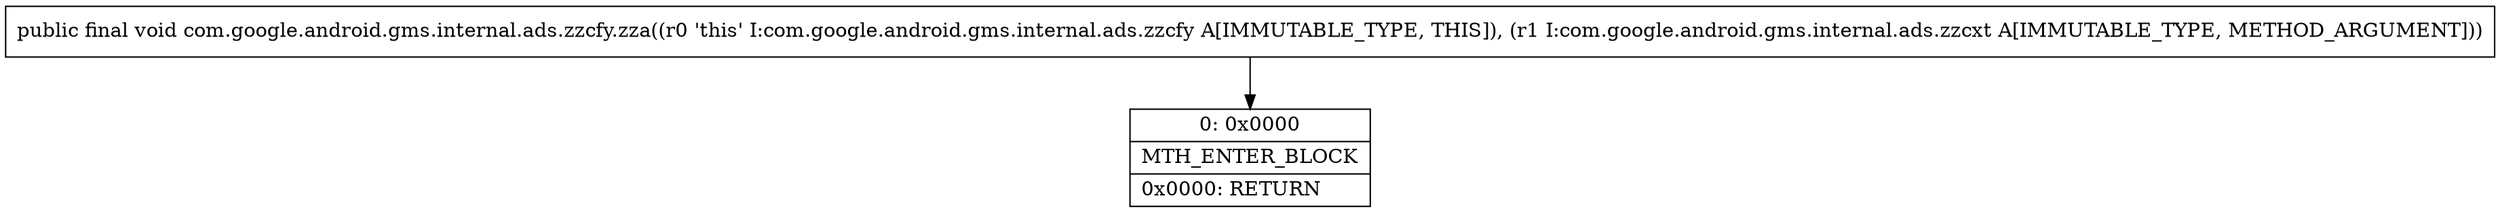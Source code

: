 digraph "CFG forcom.google.android.gms.internal.ads.zzcfy.zza(Lcom\/google\/android\/gms\/internal\/ads\/zzcxt;)V" {
Node_0 [shape=record,label="{0\:\ 0x0000|MTH_ENTER_BLOCK\l|0x0000: RETURN   \l}"];
MethodNode[shape=record,label="{public final void com.google.android.gms.internal.ads.zzcfy.zza((r0 'this' I:com.google.android.gms.internal.ads.zzcfy A[IMMUTABLE_TYPE, THIS]), (r1 I:com.google.android.gms.internal.ads.zzcxt A[IMMUTABLE_TYPE, METHOD_ARGUMENT])) }"];
MethodNode -> Node_0;
}

